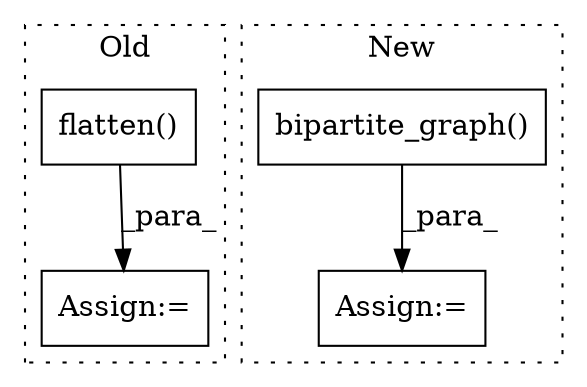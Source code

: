 digraph G {
subgraph cluster0 {
1 [label="flatten()" a="75" s="8664" l="11" shape="box"];
3 [label="Assign:=" a="68" s="8661" l="3" shape="box"];
label = "Old";
style="dotted";
}
subgraph cluster1 {
2 [label="bipartite_graph()" a="75" s="10537,10607" l="38,14" shape="box"];
4 [label="Assign:=" a="68" s="10500" l="37" shape="box"];
label = "New";
style="dotted";
}
1 -> 3 [label="_para_"];
2 -> 4 [label="_para_"];
}